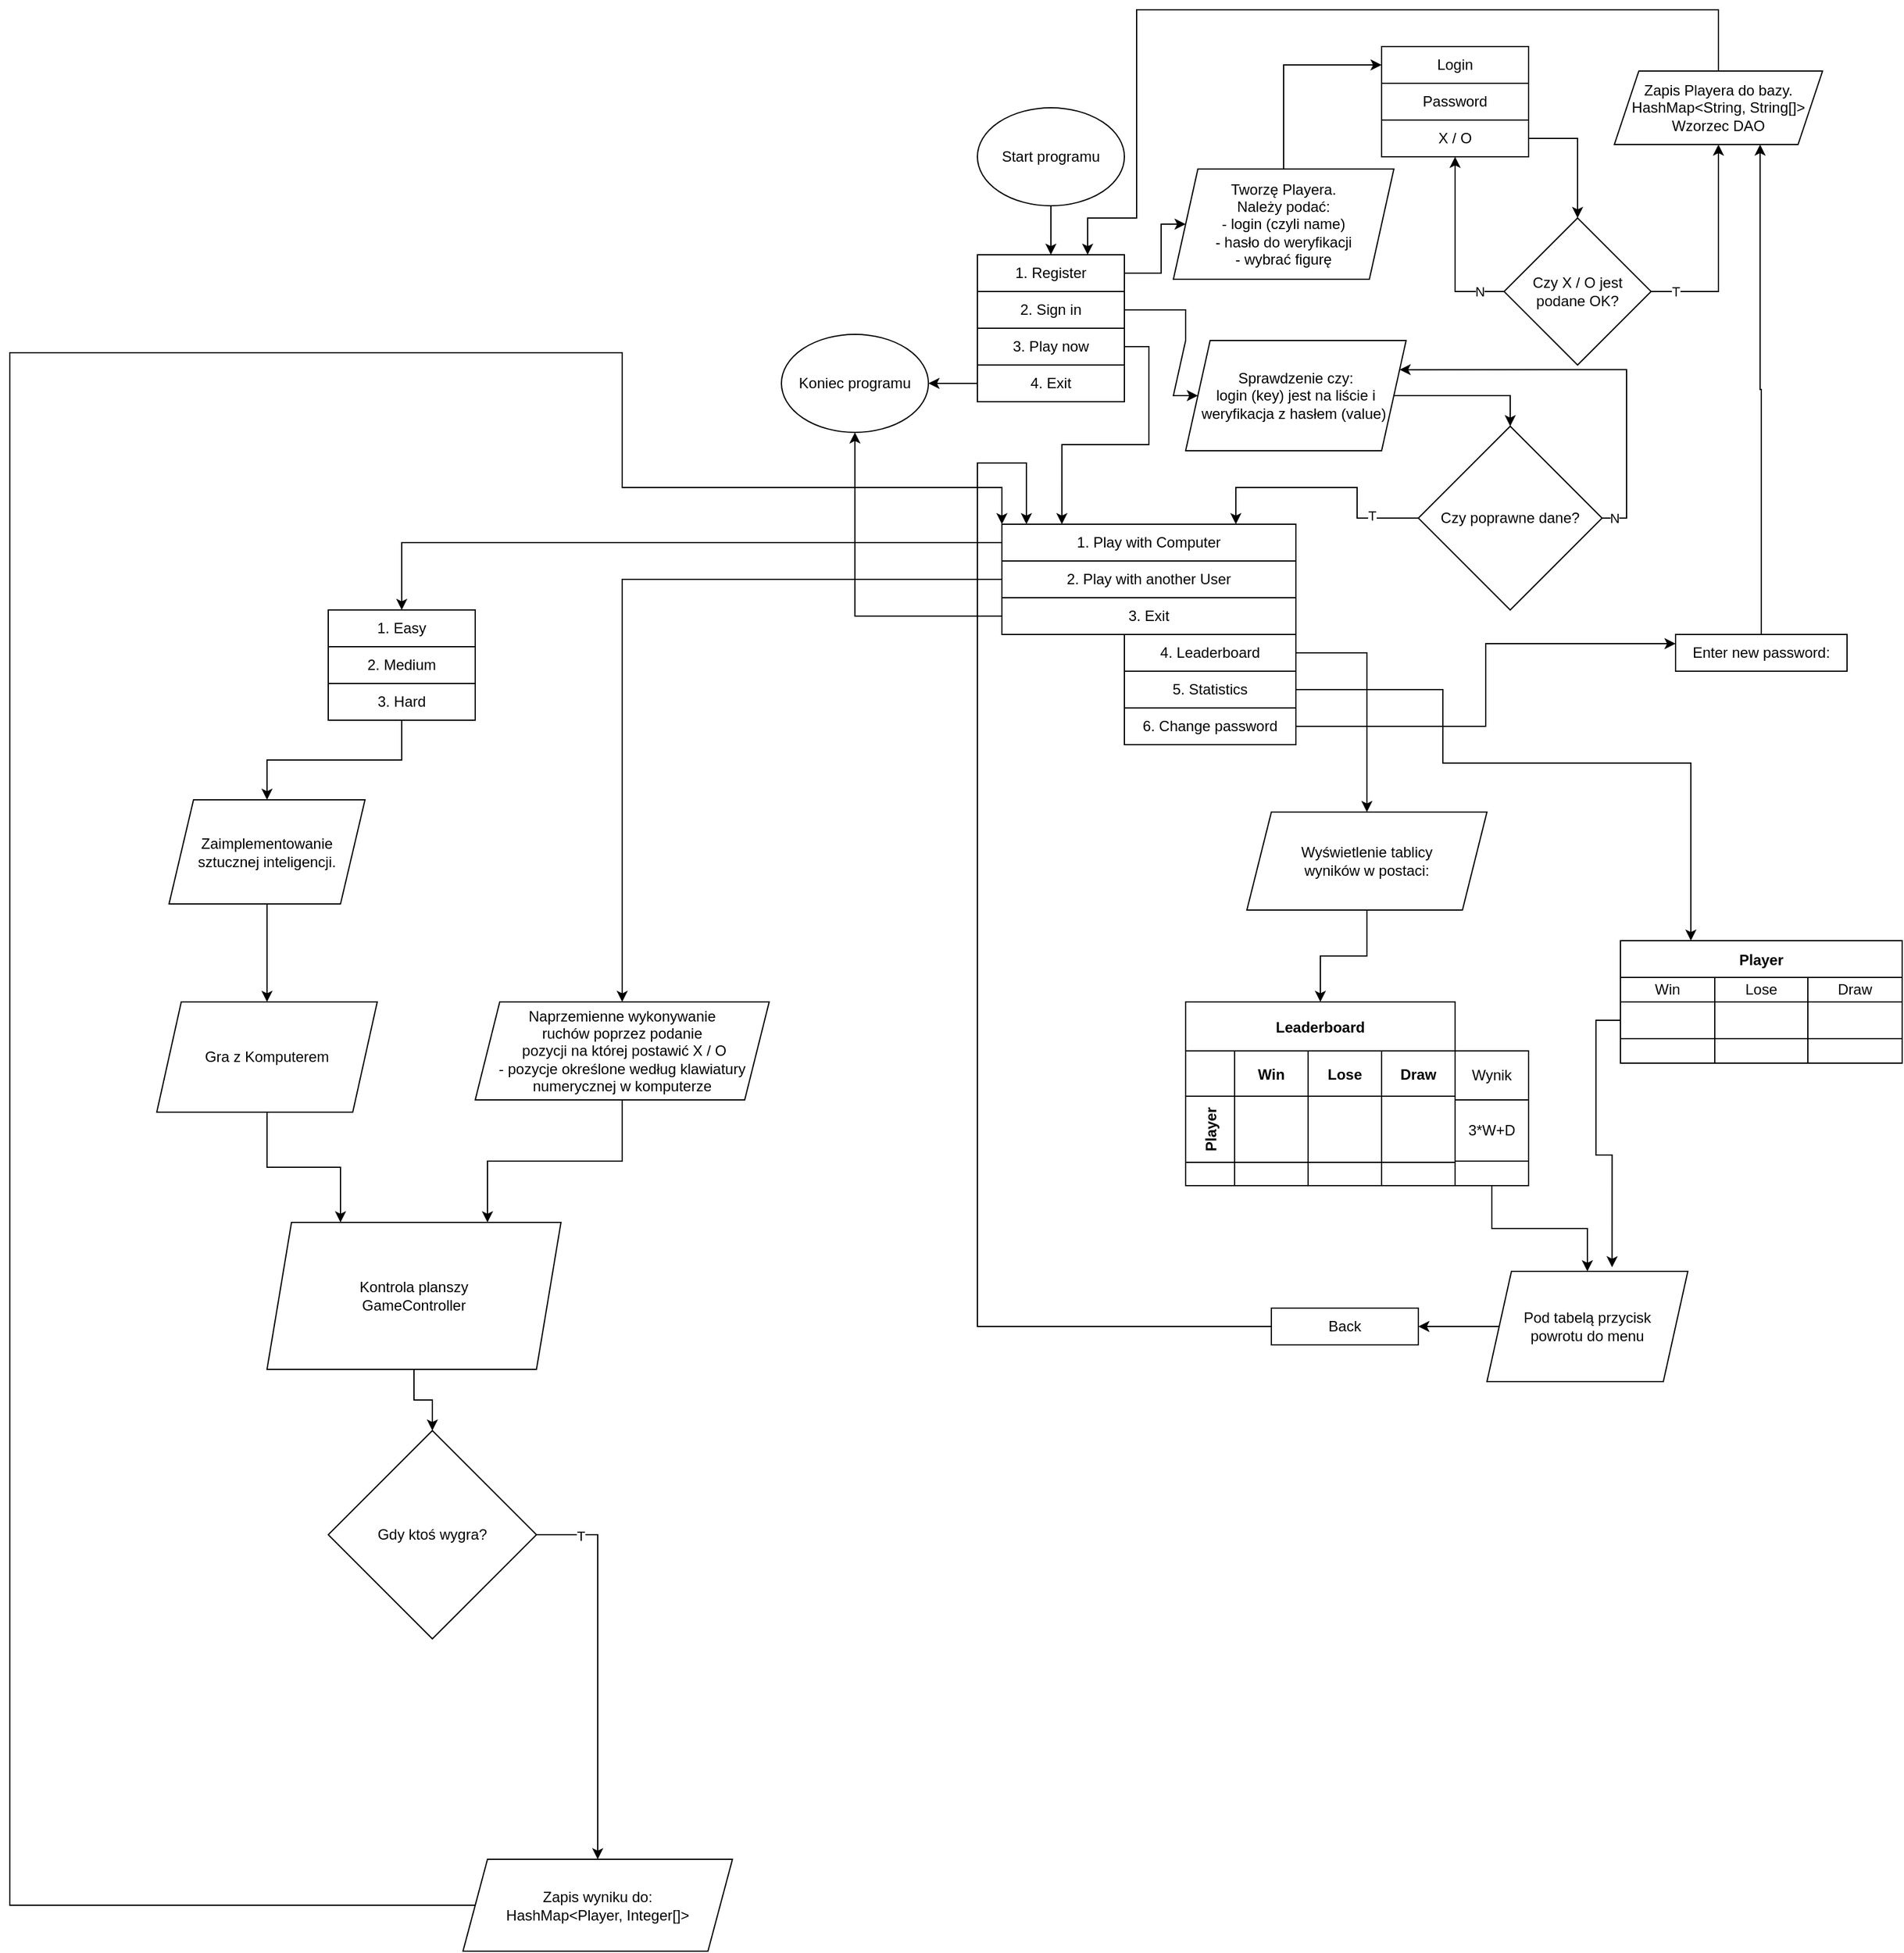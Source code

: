 <mxfile version="20.5.3" type="device"><diagram id="0aA1wGsy_LuLOrrWbC-C" name="Strona-1"><mxGraphModel dx="3987" dy="2916" grid="1" gridSize="10" guides="1" tooltips="1" connect="1" arrows="1" fold="1" page="1" pageScale="1" pageWidth="827" pageHeight="1169" math="0" shadow="0"><root><mxCell id="0"/><mxCell id="1" parent="0"/><mxCell id="aKLlQ572vYLZAZiV2Mp1-56" style="edgeStyle=orthogonalEdgeStyle;rounded=0;orthogonalLoop=1;jettySize=auto;html=1;exitX=0.5;exitY=1;exitDx=0;exitDy=0;entryX=0.5;entryY=0;entryDx=0;entryDy=0;" edge="1" parent="1" source="aKLlQ572vYLZAZiV2Mp1-3" target="aKLlQ572vYLZAZiV2Mp1-10"><mxGeometry relative="1" as="geometry"/></mxCell><mxCell id="aKLlQ572vYLZAZiV2Mp1-3" value="Start programu" style="ellipse;whiteSpace=wrap;html=1;" vertex="1" parent="1"><mxGeometry x="180" y="70" width="120" height="80" as="geometry"/></mxCell><mxCell id="aKLlQ572vYLZAZiV2Mp1-8" value="2. Sign in" style="rounded=0;whiteSpace=wrap;html=1;" vertex="1" parent="1"><mxGeometry x="180" y="220" width="120" height="30" as="geometry"/></mxCell><mxCell id="aKLlQ572vYLZAZiV2Mp1-9" value="4. Exit" style="rounded=0;whiteSpace=wrap;html=1;" vertex="1" parent="1"><mxGeometry x="180" y="280" width="120" height="30" as="geometry"/></mxCell><mxCell id="aKLlQ572vYLZAZiV2Mp1-10" value="1. Register" style="rounded=0;whiteSpace=wrap;html=1;" vertex="1" parent="1"><mxGeometry x="180" y="190" width="120" height="30" as="geometry"/></mxCell><mxCell id="aKLlQ572vYLZAZiV2Mp1-18" value="Tworzę Playera.&lt;br&gt;Należy podać:&lt;br&gt;- login (czyli name)&lt;br&gt;- hasło do weryfikacji&lt;br&gt;- wybrać figurę" style="shape=parallelogram;perimeter=parallelogramPerimeter;whiteSpace=wrap;html=1;fixedSize=1;" vertex="1" parent="1"><mxGeometry x="340" y="120" width="180" height="90" as="geometry"/></mxCell><mxCell id="aKLlQ572vYLZAZiV2Mp1-19" value="Login" style="rounded=0;whiteSpace=wrap;html=1;" vertex="1" parent="1"><mxGeometry x="510" y="20" width="120" height="30" as="geometry"/></mxCell><mxCell id="aKLlQ572vYLZAZiV2Mp1-20" value="Password" style="rounded=0;whiteSpace=wrap;html=1;" vertex="1" parent="1"><mxGeometry x="510" y="50" width="120" height="30" as="geometry"/></mxCell><mxCell id="aKLlQ572vYLZAZiV2Mp1-21" value="Koniec programu" style="ellipse;whiteSpace=wrap;html=1;" vertex="1" parent="1"><mxGeometry x="20" y="255" width="120" height="80" as="geometry"/></mxCell><mxCell id="aKLlQ572vYLZAZiV2Mp1-22" value="" style="endArrow=classic;html=1;rounded=0;exitX=0;exitY=0.5;exitDx=0;exitDy=0;entryX=1;entryY=0.5;entryDx=0;entryDy=0;" edge="1" parent="1" source="aKLlQ572vYLZAZiV2Mp1-9" target="aKLlQ572vYLZAZiV2Mp1-21"><mxGeometry width="50" height="50" relative="1" as="geometry"><mxPoint x="390" y="200" as="sourcePoint"/><mxPoint x="440" y="150" as="targetPoint"/></mxGeometry></mxCell><mxCell id="aKLlQ572vYLZAZiV2Mp1-23" value="" style="endArrow=classic;html=1;rounded=0;exitX=1;exitY=0.5;exitDx=0;exitDy=0;entryX=0;entryY=0.5;entryDx=0;entryDy=0;" edge="1" parent="1" source="aKLlQ572vYLZAZiV2Mp1-10" target="aKLlQ572vYLZAZiV2Mp1-18"><mxGeometry width="50" height="50" relative="1" as="geometry"><mxPoint x="390" y="200" as="sourcePoint"/><mxPoint x="440" y="150" as="targetPoint"/><Array as="points"><mxPoint x="330" y="205"/><mxPoint x="330" y="165"/></Array></mxGeometry></mxCell><mxCell id="aKLlQ572vYLZAZiV2Mp1-148" style="edgeStyle=orthogonalEdgeStyle;rounded=0;orthogonalLoop=1;jettySize=auto;html=1;exitX=0.5;exitY=0;exitDx=0;exitDy=0;entryX=0.75;entryY=0;entryDx=0;entryDy=0;" edge="1" parent="1" source="aKLlQ572vYLZAZiV2Mp1-24" target="aKLlQ572vYLZAZiV2Mp1-10"><mxGeometry relative="1" as="geometry"><mxPoint x="320" y="-60" as="targetPoint"/><Array as="points"><mxPoint x="785" y="-10"/><mxPoint x="310" y="-10"/><mxPoint x="310" y="160"/><mxPoint x="270" y="160"/></Array></mxGeometry></mxCell><mxCell id="aKLlQ572vYLZAZiV2Mp1-24" value="Zapis Playera do bazy.&lt;br&gt;HashMap&amp;lt;String, String[]&amp;gt;&lt;br&gt;Wzorzec DAO" style="shape=parallelogram;perimeter=parallelogramPerimeter;whiteSpace=wrap;html=1;fixedSize=1;" vertex="1" parent="1"><mxGeometry x="700" y="40" width="170" height="60" as="geometry"/></mxCell><mxCell id="aKLlQ572vYLZAZiV2Mp1-25" value="" style="endArrow=classic;html=1;rounded=0;entryX=0;entryY=0.5;entryDx=0;entryDy=0;exitX=0.5;exitY=0;exitDx=0;exitDy=0;" edge="1" parent="1" source="aKLlQ572vYLZAZiV2Mp1-18" target="aKLlQ572vYLZAZiV2Mp1-19"><mxGeometry width="50" height="50" relative="1" as="geometry"><mxPoint x="390" y="180" as="sourcePoint"/><mxPoint x="440" y="130" as="targetPoint"/><Array as="points"><mxPoint x="430" y="35"/></Array></mxGeometry></mxCell><mxCell id="aKLlQ572vYLZAZiV2Mp1-35" style="edgeStyle=orthogonalEdgeStyle;rounded=0;orthogonalLoop=1;jettySize=auto;html=1;exitX=1;exitY=0.5;exitDx=0;exitDy=0;entryX=0.5;entryY=0;entryDx=0;entryDy=0;" edge="1" parent="1" source="aKLlQ572vYLZAZiV2Mp1-26" target="aKLlQ572vYLZAZiV2Mp1-33"><mxGeometry relative="1" as="geometry"/></mxCell><mxCell id="aKLlQ572vYLZAZiV2Mp1-26" value="X / O" style="rounded=0;whiteSpace=wrap;html=1;" vertex="1" parent="1"><mxGeometry x="510" y="80" width="120" height="30" as="geometry"/></mxCell><mxCell id="aKLlQ572vYLZAZiV2Mp1-48" style="edgeStyle=orthogonalEdgeStyle;rounded=0;orthogonalLoop=1;jettySize=auto;html=1;exitX=1;exitY=0.5;exitDx=0;exitDy=0;entryX=0.5;entryY=0;entryDx=0;entryDy=0;" edge="1" parent="1" source="aKLlQ572vYLZAZiV2Mp1-28" target="aKLlQ572vYLZAZiV2Mp1-32"><mxGeometry relative="1" as="geometry"/></mxCell><mxCell id="aKLlQ572vYLZAZiV2Mp1-28" value="Sprawdzenie czy:&lt;br&gt;login (key) jest na liście i weryfikacja z hasłem (value)&amp;nbsp;" style="shape=parallelogram;perimeter=parallelogramPerimeter;whiteSpace=wrap;html=1;fixedSize=1;" vertex="1" parent="1"><mxGeometry x="350" y="260" width="180" height="90" as="geometry"/></mxCell><mxCell id="aKLlQ572vYLZAZiV2Mp1-31" value="" style="endArrow=classic;html=1;rounded=0;exitX=1;exitY=0.5;exitDx=0;exitDy=0;entryX=0;entryY=0.5;entryDx=0;entryDy=0;" edge="1" parent="1" source="aKLlQ572vYLZAZiV2Mp1-8" target="aKLlQ572vYLZAZiV2Mp1-28"><mxGeometry width="50" height="50" relative="1" as="geometry"><mxPoint x="390" y="220" as="sourcePoint"/><mxPoint x="440" y="170" as="targetPoint"/><Array as="points"><mxPoint x="350" y="235"/><mxPoint x="350" y="260"/><mxPoint x="340" y="305"/></Array></mxGeometry></mxCell><mxCell id="aKLlQ572vYLZAZiV2Mp1-55" style="edgeStyle=orthogonalEdgeStyle;rounded=0;orthogonalLoop=1;jettySize=auto;html=1;exitX=0;exitY=0.5;exitDx=0;exitDy=0;" edge="1" parent="1" source="aKLlQ572vYLZAZiV2Mp1-32"><mxGeometry relative="1" as="geometry"><mxPoint x="391" y="410" as="targetPoint"/><Array as="points"><mxPoint x="490" y="405"/><mxPoint x="490" y="380"/><mxPoint x="391" y="380"/></Array></mxGeometry></mxCell><mxCell id="aKLlQ572vYLZAZiV2Mp1-64" value="T" style="edgeLabel;html=1;align=center;verticalAlign=middle;resizable=0;points=[];" vertex="1" connectable="0" parent="aKLlQ572vYLZAZiV2Mp1-55"><mxGeometry x="-0.627" y="-2" relative="1" as="geometry"><mxPoint as="offset"/></mxGeometry></mxCell><mxCell id="aKLlQ572vYLZAZiV2Mp1-68" style="edgeStyle=orthogonalEdgeStyle;rounded=0;orthogonalLoop=1;jettySize=auto;html=1;exitX=1;exitY=0.5;exitDx=0;exitDy=0;entryX=1;entryY=0.25;entryDx=0;entryDy=0;" edge="1" parent="1" source="aKLlQ572vYLZAZiV2Mp1-32" target="aKLlQ572vYLZAZiV2Mp1-28"><mxGeometry relative="1" as="geometry"><mxPoint x="640" y="385" as="targetPoint"/></mxGeometry></mxCell><mxCell id="aKLlQ572vYLZAZiV2Mp1-69" value="N" style="edgeLabel;html=1;align=center;verticalAlign=middle;resizable=0;points=[];" vertex="1" connectable="0" parent="aKLlQ572vYLZAZiV2Mp1-68"><mxGeometry x="-0.786" y="2" relative="1" as="geometry"><mxPoint x="-8" y="15" as="offset"/></mxGeometry></mxCell><mxCell id="aKLlQ572vYLZAZiV2Mp1-32" value="Czy poprawne dane?" style="rhombus;whiteSpace=wrap;html=1;" vertex="1" parent="1"><mxGeometry x="540" y="330" width="150" height="150" as="geometry"/></mxCell><mxCell id="aKLlQ572vYLZAZiV2Mp1-39" style="edgeStyle=orthogonalEdgeStyle;rounded=0;orthogonalLoop=1;jettySize=auto;html=1;exitX=1;exitY=0.5;exitDx=0;exitDy=0;entryX=0.5;entryY=1;entryDx=0;entryDy=0;" edge="1" parent="1" source="aKLlQ572vYLZAZiV2Mp1-33" target="aKLlQ572vYLZAZiV2Mp1-24"><mxGeometry relative="1" as="geometry"><mxPoint x="780" y="200" as="targetPoint"/></mxGeometry></mxCell><mxCell id="aKLlQ572vYLZAZiV2Mp1-41" value="T" style="edgeLabel;html=1;align=center;verticalAlign=middle;resizable=0;points=[];" vertex="1" connectable="0" parent="aKLlQ572vYLZAZiV2Mp1-39"><mxGeometry x="0.086" relative="1" as="geometry"><mxPoint x="-35" y="40" as="offset"/></mxGeometry></mxCell><mxCell id="aKLlQ572vYLZAZiV2Mp1-45" style="edgeStyle=orthogonalEdgeStyle;rounded=0;orthogonalLoop=1;jettySize=auto;html=1;exitX=0;exitY=0.5;exitDx=0;exitDy=0;" edge="1" parent="1" source="aKLlQ572vYLZAZiV2Mp1-33" target="aKLlQ572vYLZAZiV2Mp1-26"><mxGeometry relative="1" as="geometry"><mxPoint x="670" y="200" as="targetPoint"/></mxGeometry></mxCell><mxCell id="aKLlQ572vYLZAZiV2Mp1-47" value="N" style="edgeLabel;html=1;align=center;verticalAlign=middle;resizable=0;points=[];" vertex="1" connectable="0" parent="aKLlQ572vYLZAZiV2Mp1-45"><mxGeometry x="-0.375" y="-1" relative="1" as="geometry"><mxPoint x="19" y="7" as="offset"/></mxGeometry></mxCell><mxCell id="aKLlQ572vYLZAZiV2Mp1-33" value="Czy X / O jest&lt;br&gt;podane OK?" style="rhombus;whiteSpace=wrap;html=1;" vertex="1" parent="1"><mxGeometry x="610" y="160" width="120" height="120" as="geometry"/></mxCell><mxCell id="aKLlQ572vYLZAZiV2Mp1-54" style="edgeStyle=orthogonalEdgeStyle;rounded=0;orthogonalLoop=1;jettySize=auto;html=1;exitX=1;exitY=0.5;exitDx=0;exitDy=0;entryX=0.204;entryY=0;entryDx=0;entryDy=0;entryPerimeter=0;" edge="1" parent="1" source="aKLlQ572vYLZAZiV2Mp1-49" target="aKLlQ572vYLZAZiV2Mp1-52"><mxGeometry relative="1" as="geometry"><mxPoint x="250" y="410" as="targetPoint"/></mxGeometry></mxCell><mxCell id="aKLlQ572vYLZAZiV2Mp1-49" value="3. Play now" style="rounded=0;whiteSpace=wrap;html=1;" vertex="1" parent="1"><mxGeometry x="180" y="250" width="120" height="30" as="geometry"/></mxCell><mxCell id="aKLlQ572vYLZAZiV2Mp1-141" style="edgeStyle=orthogonalEdgeStyle;rounded=0;orthogonalLoop=1;jettySize=auto;html=1;exitX=0;exitY=0.5;exitDx=0;exitDy=0;entryX=0.5;entryY=0;entryDx=0;entryDy=0;" edge="1" parent="1" source="aKLlQ572vYLZAZiV2Mp1-52" target="aKLlQ572vYLZAZiV2Mp1-158"><mxGeometry relative="1" as="geometry"><mxPoint x="50" y="645" as="targetPoint"/></mxGeometry></mxCell><mxCell id="aKLlQ572vYLZAZiV2Mp1-52" value="1. Play with Computer" style="rounded=0;whiteSpace=wrap;html=1;" vertex="1" parent="1"><mxGeometry x="200" y="410" width="240" height="30" as="geometry"/></mxCell><mxCell id="aKLlQ572vYLZAZiV2Mp1-58" style="edgeStyle=orthogonalEdgeStyle;rounded=0;orthogonalLoop=1;jettySize=auto;html=1;exitX=0.5;exitY=1;exitDx=0;exitDy=0;" edge="1" parent="1" source="aKLlQ572vYLZAZiV2Mp1-52" target="aKLlQ572vYLZAZiV2Mp1-52"><mxGeometry relative="1" as="geometry"/></mxCell><mxCell id="aKLlQ572vYLZAZiV2Mp1-59" style="edgeStyle=orthogonalEdgeStyle;rounded=0;orthogonalLoop=1;jettySize=auto;html=1;exitX=0.5;exitY=1;exitDx=0;exitDy=0;" edge="1" parent="1" source="aKLlQ572vYLZAZiV2Mp1-52" target="aKLlQ572vYLZAZiV2Mp1-52"><mxGeometry relative="1" as="geometry"/></mxCell><mxCell id="aKLlQ572vYLZAZiV2Mp1-144" style="edgeStyle=orthogonalEdgeStyle;rounded=0;orthogonalLoop=1;jettySize=auto;html=1;exitX=1;exitY=0.5;exitDx=0;exitDy=0;entryX=0.5;entryY=0;entryDx=0;entryDy=0;" edge="1" parent="1" source="aKLlQ572vYLZAZiV2Mp1-60" target="aKLlQ572vYLZAZiV2Mp1-145"><mxGeometry relative="1" as="geometry"><mxPoint x="500" y="635" as="targetPoint"/></mxGeometry></mxCell><mxCell id="aKLlQ572vYLZAZiV2Mp1-60" value="4. Leaderboard" style="rounded=0;whiteSpace=wrap;html=1;" vertex="1" parent="1"><mxGeometry x="300" y="500" width="140" height="30" as="geometry"/></mxCell><mxCell id="aKLlQ572vYLZAZiV2Mp1-139" style="edgeStyle=orthogonalEdgeStyle;rounded=0;orthogonalLoop=1;jettySize=auto;html=1;exitX=0;exitY=0.5;exitDx=0;exitDy=0;entryX=0.5;entryY=1;entryDx=0;entryDy=0;" edge="1" parent="1" source="aKLlQ572vYLZAZiV2Mp1-61" target="aKLlQ572vYLZAZiV2Mp1-21"><mxGeometry relative="1" as="geometry"/></mxCell><mxCell id="aKLlQ572vYLZAZiV2Mp1-61" value="3. Exit" style="rounded=0;whiteSpace=wrap;html=1;" vertex="1" parent="1"><mxGeometry x="200" y="470" width="240" height="30" as="geometry"/></mxCell><mxCell id="aKLlQ572vYLZAZiV2Mp1-156" style="edgeStyle=orthogonalEdgeStyle;rounded=0;orthogonalLoop=1;jettySize=auto;html=1;exitX=0;exitY=0.5;exitDx=0;exitDy=0;entryX=0.5;entryY=0;entryDx=0;entryDy=0;" edge="1" parent="1" source="aKLlQ572vYLZAZiV2Mp1-62" target="aKLlQ572vYLZAZiV2Mp1-157"><mxGeometry relative="1" as="geometry"><mxPoint x="-40.0" y="675" as="targetPoint"/></mxGeometry></mxCell><mxCell id="aKLlQ572vYLZAZiV2Mp1-62" value="2. Play with another User" style="rounded=0;whiteSpace=wrap;html=1;" vertex="1" parent="1"><mxGeometry x="200" y="440" width="240" height="30" as="geometry"/></mxCell><mxCell id="aKLlQ572vYLZAZiV2Mp1-71" style="edgeStyle=orthogonalEdgeStyle;rounded=0;orthogonalLoop=1;jettySize=auto;html=1;exitX=1;exitY=0.5;exitDx=0;exitDy=0;entryX=0;entryY=0.25;entryDx=0;entryDy=0;" edge="1" parent="1" source="aKLlQ572vYLZAZiV2Mp1-63" target="aKLlQ572vYLZAZiV2Mp1-70"><mxGeometry relative="1" as="geometry"/></mxCell><mxCell id="aKLlQ572vYLZAZiV2Mp1-63" value="6. Change password" style="rounded=0;whiteSpace=wrap;html=1;" vertex="1" parent="1"><mxGeometry x="300" y="560" width="140" height="30" as="geometry"/></mxCell><mxCell id="aKLlQ572vYLZAZiV2Mp1-72" style="edgeStyle=orthogonalEdgeStyle;rounded=0;orthogonalLoop=1;jettySize=auto;html=1;entryX=0.7;entryY=1;entryDx=0;entryDy=0;entryPerimeter=0;" edge="1" parent="1" source="aKLlQ572vYLZAZiV2Mp1-70" target="aKLlQ572vYLZAZiV2Mp1-24"><mxGeometry relative="1" as="geometry"/></mxCell><mxCell id="aKLlQ572vYLZAZiV2Mp1-70" value="Enter new password:" style="rounded=0;whiteSpace=wrap;html=1;" vertex="1" parent="1"><mxGeometry x="750" y="500" width="140" height="30" as="geometry"/></mxCell><mxCell id="aKLlQ572vYLZAZiV2Mp1-190" style="edgeStyle=orthogonalEdgeStyle;rounded=0;orthogonalLoop=1;jettySize=auto;html=1;exitX=0;exitY=0.5;exitDx=0;exitDy=0;entryX=0;entryY=0;entryDx=0;entryDy=0;" edge="1" parent="1" source="aKLlQ572vYLZAZiV2Mp1-73" target="aKLlQ572vYLZAZiV2Mp1-52"><mxGeometry relative="1" as="geometry"><mxPoint x="-80" y="380" as="targetPoint"/><Array as="points"><mxPoint x="-610" y="1537"/><mxPoint x="-610" y="270"/><mxPoint x="-110" y="270"/><mxPoint x="-110" y="380"/><mxPoint x="200" y="380"/></Array></mxGeometry></mxCell><mxCell id="aKLlQ572vYLZAZiV2Mp1-73" value="Zapis wyniku do:&lt;br&gt;HashMap&amp;lt;Player, Integer[]&amp;gt;" style="shape=parallelogram;perimeter=parallelogramPerimeter;whiteSpace=wrap;html=1;fixedSize=1;" vertex="1" parent="1"><mxGeometry x="-240" y="1500" width="220" height="75" as="geometry"/></mxCell><mxCell id="aKLlQ572vYLZAZiV2Mp1-122" value="Leaderboard" style="shape=table;childLayout=tableLayout;startSize=40;collapsible=0;recursiveResize=0;expand=0;fontStyle=1;movable=1;resizable=1;rotatable=1;deletable=1;editable=1;connectable=1;" vertex="1" parent="1"><mxGeometry x="350" y="800" width="220" height="150" as="geometry"/></mxCell><mxCell id="aKLlQ572vYLZAZiV2Mp1-123" value="" style="shape=tableRow;horizontal=0;startSize=40;swimlaneHead=0;swimlaneBody=0;top=0;left=0;bottom=0;right=0;dropTarget=0;fillColor=none;collapsible=0;recursiveResize=0;expand=0;fontStyle=1;movable=1;resizable=1;rotatable=1;deletable=1;editable=1;connectable=1;" vertex="1" parent="aKLlQ572vYLZAZiV2Mp1-122"><mxGeometry y="40" width="220" height="37" as="geometry"/></mxCell><mxCell id="aKLlQ572vYLZAZiV2Mp1-124" value="Win" style="swimlane;swimlaneHead=0;swimlaneBody=0;fontStyle=0;connectable=1;fillColor=none;startSize=40;collapsible=0;recursiveResize=0;expand=0;fontStyle=1;movable=1;resizable=1;rotatable=1;deletable=1;editable=1;" vertex="1" parent="aKLlQ572vYLZAZiV2Mp1-123"><mxGeometry x="40" width="60" height="37" as="geometry"><mxRectangle width="60" height="37" as="alternateBounds"/></mxGeometry></mxCell><mxCell id="aKLlQ572vYLZAZiV2Mp1-125" value="Lose" style="swimlane;swimlaneHead=0;swimlaneBody=0;fontStyle=0;connectable=1;fillColor=none;startSize=40;collapsible=0;recursiveResize=0;expand=0;fontStyle=1;movable=1;resizable=1;rotatable=1;deletable=1;editable=1;" vertex="1" parent="aKLlQ572vYLZAZiV2Mp1-123"><mxGeometry x="100" width="60" height="37" as="geometry"><mxRectangle width="60" height="37" as="alternateBounds"/></mxGeometry></mxCell><mxCell id="aKLlQ572vYLZAZiV2Mp1-126" value="Draw" style="swimlane;swimlaneHead=0;swimlaneBody=0;fontStyle=0;connectable=1;fillColor=none;startSize=40;collapsible=0;recursiveResize=0;expand=0;fontStyle=1;movable=1;resizable=1;rotatable=1;deletable=1;editable=1;" vertex="1" parent="aKLlQ572vYLZAZiV2Mp1-123"><mxGeometry x="160" width="60" height="37" as="geometry"><mxRectangle width="60" height="37" as="alternateBounds"/></mxGeometry></mxCell><mxCell id="aKLlQ572vYLZAZiV2Mp1-127" value="Player" style="shape=tableRow;horizontal=0;startSize=40;swimlaneHead=0;swimlaneBody=0;top=0;left=0;bottom=0;right=0;dropTarget=0;fillColor=none;collapsible=0;recursiveResize=0;expand=0;fontStyle=1;movable=1;resizable=1;rotatable=1;deletable=1;editable=1;connectable=1;" vertex="1" parent="aKLlQ572vYLZAZiV2Mp1-122"><mxGeometry y="77" width="220" height="54" as="geometry"/></mxCell><mxCell id="aKLlQ572vYLZAZiV2Mp1-128" value="" style="swimlane;swimlaneHead=0;swimlaneBody=0;fontStyle=0;connectable=1;fillColor=none;startSize=0;collapsible=0;recursiveResize=0;expand=0;fontStyle=1;movable=1;resizable=1;rotatable=1;deletable=1;editable=1;" vertex="1" parent="aKLlQ572vYLZAZiV2Mp1-127"><mxGeometry x="40" width="60" height="54" as="geometry"><mxRectangle width="60" height="54" as="alternateBounds"/></mxGeometry></mxCell><mxCell id="aKLlQ572vYLZAZiV2Mp1-129" value="" style="swimlane;swimlaneHead=0;swimlaneBody=0;fontStyle=0;connectable=1;fillColor=none;startSize=0;collapsible=0;recursiveResize=0;expand=0;fontStyle=1;movable=1;resizable=1;rotatable=1;deletable=1;editable=1;" vertex="1" parent="aKLlQ572vYLZAZiV2Mp1-127"><mxGeometry x="100" width="60" height="54" as="geometry"><mxRectangle width="60" height="54" as="alternateBounds"/></mxGeometry></mxCell><mxCell id="aKLlQ572vYLZAZiV2Mp1-130" value="" style="swimlane;swimlaneHead=0;swimlaneBody=0;fontStyle=0;connectable=1;fillColor=none;startSize=0;collapsible=0;recursiveResize=0;expand=0;fontStyle=1;movable=1;resizable=1;rotatable=1;deletable=1;editable=1;" vertex="1" parent="aKLlQ572vYLZAZiV2Mp1-127"><mxGeometry x="160" width="60" height="54" as="geometry"><mxRectangle width="60" height="54" as="alternateBounds"/></mxGeometry></mxCell><mxCell id="aKLlQ572vYLZAZiV2Mp1-131" value="" style="shape=tableRow;horizontal=0;startSize=40;swimlaneHead=0;swimlaneBody=0;top=0;left=0;bottom=0;right=0;dropTarget=0;fillColor=none;collapsible=0;recursiveResize=0;expand=0;fontStyle=1;movable=1;resizable=1;rotatable=1;deletable=1;editable=1;connectable=1;" vertex="1" parent="aKLlQ572vYLZAZiV2Mp1-122"><mxGeometry y="131" width="220" height="19" as="geometry"/></mxCell><mxCell id="aKLlQ572vYLZAZiV2Mp1-132" value="" style="swimlane;swimlaneHead=0;swimlaneBody=0;fontStyle=0;connectable=1;fillColor=none;startSize=0;collapsible=0;recursiveResize=0;expand=0;fontStyle=1;movable=1;resizable=1;rotatable=1;deletable=1;editable=1;" vertex="1" parent="aKLlQ572vYLZAZiV2Mp1-131"><mxGeometry x="40" width="60" height="19" as="geometry"><mxRectangle width="60" height="19" as="alternateBounds"/></mxGeometry></mxCell><mxCell id="aKLlQ572vYLZAZiV2Mp1-133" value="" style="swimlane;swimlaneHead=0;swimlaneBody=0;fontStyle=0;connectable=1;fillColor=none;startSize=0;collapsible=0;recursiveResize=0;expand=0;fontStyle=1;movable=1;resizable=1;rotatable=1;deletable=1;editable=1;" vertex="1" parent="aKLlQ572vYLZAZiV2Mp1-131"><mxGeometry x="100" width="60" height="19" as="geometry"><mxRectangle width="60" height="19" as="alternateBounds"/></mxGeometry></mxCell><mxCell id="aKLlQ572vYLZAZiV2Mp1-134" value="" style="swimlane;swimlaneHead=0;swimlaneBody=0;fontStyle=0;connectable=1;fillColor=none;startSize=0;collapsible=0;recursiveResize=0;expand=0;fontStyle=1;movable=1;resizable=1;rotatable=1;deletable=1;editable=1;" vertex="1" parent="aKLlQ572vYLZAZiV2Mp1-131"><mxGeometry x="160" width="60" height="19" as="geometry"><mxRectangle width="60" height="19" as="alternateBounds"/></mxGeometry></mxCell><mxCell id="aKLlQ572vYLZAZiV2Mp1-135" value="3*W+D" style="rounded=0;whiteSpace=wrap;html=1;movable=1;resizable=1;rotatable=1;deletable=1;editable=1;connectable=1;" vertex="1" parent="1"><mxGeometry x="570" y="880" width="60" height="50" as="geometry"/></mxCell><mxCell id="aKLlQ572vYLZAZiV2Mp1-136" value="Wynik" style="rounded=0;whiteSpace=wrap;html=1;movable=1;resizable=1;rotatable=1;deletable=1;editable=1;connectable=1;" vertex="1" parent="1"><mxGeometry x="570" y="840" width="60" height="40" as="geometry"/></mxCell><mxCell id="aKLlQ572vYLZAZiV2Mp1-137" style="edgeStyle=orthogonalEdgeStyle;rounded=0;orthogonalLoop=1;jettySize=auto;html=1;exitX=0.5;exitY=1;exitDx=0;exitDy=0;movable=1;resizable=1;rotatable=1;deletable=1;editable=1;connectable=1;" edge="1" parent="1" source="aKLlQ572vYLZAZiV2Mp1-135" target="aKLlQ572vYLZAZiV2Mp1-135"><mxGeometry relative="1" as="geometry"/></mxCell><mxCell id="aKLlQ572vYLZAZiV2Mp1-151" style="edgeStyle=orthogonalEdgeStyle;rounded=0;orthogonalLoop=1;jettySize=auto;html=1;exitX=0.5;exitY=1;exitDx=0;exitDy=0;entryX=0.5;entryY=0;entryDx=0;entryDy=0;" edge="1" parent="1" source="aKLlQ572vYLZAZiV2Mp1-138" target="aKLlQ572vYLZAZiV2Mp1-150"><mxGeometry relative="1" as="geometry"/></mxCell><mxCell id="aKLlQ572vYLZAZiV2Mp1-138" value="" style="rounded=0;whiteSpace=wrap;html=1;movable=1;resizable=1;rotatable=1;deletable=1;editable=1;connectable=1;" vertex="1" parent="1"><mxGeometry x="570" y="930" width="60" height="20" as="geometry"/></mxCell><mxCell id="aKLlQ572vYLZAZiV2Mp1-164" style="edgeStyle=orthogonalEdgeStyle;rounded=0;orthogonalLoop=1;jettySize=auto;html=1;exitX=0.5;exitY=1;exitDx=0;exitDy=0;" edge="1" parent="1" source="aKLlQ572vYLZAZiV2Mp1-142" target="aKLlQ572vYLZAZiV2Mp1-162"><mxGeometry relative="1" as="geometry"/></mxCell><mxCell id="aKLlQ572vYLZAZiV2Mp1-142" value="Zaimplementowanie sztucznej inteligencji." style="shape=parallelogram;perimeter=parallelogramPerimeter;whiteSpace=wrap;html=1;fixedSize=1;" vertex="1" parent="1"><mxGeometry x="-480" y="635" width="160" height="85" as="geometry"/></mxCell><mxCell id="aKLlQ572vYLZAZiV2Mp1-146" style="edgeStyle=orthogonalEdgeStyle;rounded=0;orthogonalLoop=1;jettySize=auto;html=1;exitX=0.5;exitY=1;exitDx=0;exitDy=0;" edge="1" parent="1" source="aKLlQ572vYLZAZiV2Mp1-145" target="aKLlQ572vYLZAZiV2Mp1-122"><mxGeometry relative="1" as="geometry"/></mxCell><mxCell id="aKLlQ572vYLZAZiV2Mp1-145" value="Wyświetlenie tablicy&lt;br&gt;wyników w postaci:" style="shape=parallelogram;perimeter=parallelogramPerimeter;whiteSpace=wrap;html=1;fixedSize=1;" vertex="1" parent="1"><mxGeometry x="400" y="645" width="196" height="80" as="geometry"/></mxCell><mxCell id="aKLlQ572vYLZAZiV2Mp1-154" style="edgeStyle=orthogonalEdgeStyle;rounded=0;orthogonalLoop=1;jettySize=auto;html=1;exitX=0;exitY=0.5;exitDx=0;exitDy=0;" edge="1" parent="1" source="aKLlQ572vYLZAZiV2Mp1-149"><mxGeometry relative="1" as="geometry"><mxPoint x="220" y="410" as="targetPoint"/><Array as="points"><mxPoint x="180" y="1065"/><mxPoint x="180" y="360"/><mxPoint x="220" y="360"/></Array></mxGeometry></mxCell><mxCell id="aKLlQ572vYLZAZiV2Mp1-149" value="Back" style="rounded=0;whiteSpace=wrap;html=1;" vertex="1" parent="1"><mxGeometry x="420" y="1050" width="120" height="30" as="geometry"/></mxCell><mxCell id="aKLlQ572vYLZAZiV2Mp1-152" style="edgeStyle=orthogonalEdgeStyle;rounded=0;orthogonalLoop=1;jettySize=auto;html=1;exitX=0;exitY=0.5;exitDx=0;exitDy=0;entryX=1;entryY=0.5;entryDx=0;entryDy=0;" edge="1" parent="1" source="aKLlQ572vYLZAZiV2Mp1-150" target="aKLlQ572vYLZAZiV2Mp1-149"><mxGeometry relative="1" as="geometry"/></mxCell><mxCell id="aKLlQ572vYLZAZiV2Mp1-150" value="Pod tabelą przycisk&lt;br&gt;powrotu do menu" style="shape=parallelogram;perimeter=parallelogramPerimeter;whiteSpace=wrap;html=1;fixedSize=1;" vertex="1" parent="1"><mxGeometry x="596" y="1020" width="164" height="90" as="geometry"/></mxCell><mxCell id="aKLlQ572vYLZAZiV2Mp1-166" style="edgeStyle=orthogonalEdgeStyle;rounded=0;orthogonalLoop=1;jettySize=auto;html=1;exitX=0.5;exitY=1;exitDx=0;exitDy=0;entryX=0.75;entryY=0;entryDx=0;entryDy=0;" edge="1" parent="1" source="aKLlQ572vYLZAZiV2Mp1-157" target="aKLlQ572vYLZAZiV2Mp1-163"><mxGeometry relative="1" as="geometry"/></mxCell><mxCell id="aKLlQ572vYLZAZiV2Mp1-157" value="Naprzemienne wykonywanie &lt;br&gt;ruchów poprzez podanie&lt;br&gt;&amp;nbsp;pozycji na której postawić X / O&lt;br&gt;- pozycje określone według klawiatury numerycznej w komputerze" style="shape=parallelogram;perimeter=parallelogramPerimeter;whiteSpace=wrap;html=1;fixedSize=1;" vertex="1" parent="1"><mxGeometry x="-230" y="800" width="240" height="80" as="geometry"/></mxCell><mxCell id="aKLlQ572vYLZAZiV2Mp1-158" value="1. Easy" style="rounded=0;whiteSpace=wrap;html=1;" vertex="1" parent="1"><mxGeometry x="-350" y="480" width="120" height="30" as="geometry"/></mxCell><mxCell id="aKLlQ572vYLZAZiV2Mp1-159" value="2. Medium" style="rounded=0;whiteSpace=wrap;html=1;" vertex="1" parent="1"><mxGeometry x="-350" y="510" width="120" height="30" as="geometry"/></mxCell><mxCell id="aKLlQ572vYLZAZiV2Mp1-161" style="edgeStyle=orthogonalEdgeStyle;rounded=0;orthogonalLoop=1;jettySize=auto;html=1;exitX=0.5;exitY=1;exitDx=0;exitDy=0;" edge="1" parent="1" source="aKLlQ572vYLZAZiV2Mp1-160" target="aKLlQ572vYLZAZiV2Mp1-142"><mxGeometry relative="1" as="geometry"/></mxCell><mxCell id="aKLlQ572vYLZAZiV2Mp1-160" value="3. Hard" style="rounded=0;whiteSpace=wrap;html=1;" vertex="1" parent="1"><mxGeometry x="-350" y="540" width="120" height="30" as="geometry"/></mxCell><mxCell id="aKLlQ572vYLZAZiV2Mp1-165" style="edgeStyle=orthogonalEdgeStyle;rounded=0;orthogonalLoop=1;jettySize=auto;html=1;exitX=0.5;exitY=1;exitDx=0;exitDy=0;entryX=0.25;entryY=0;entryDx=0;entryDy=0;" edge="1" parent="1" source="aKLlQ572vYLZAZiV2Mp1-162" target="aKLlQ572vYLZAZiV2Mp1-163"><mxGeometry relative="1" as="geometry"/></mxCell><mxCell id="aKLlQ572vYLZAZiV2Mp1-162" value="Gra z Komputerem" style="shape=parallelogram;perimeter=parallelogramPerimeter;whiteSpace=wrap;html=1;fixedSize=1;" vertex="1" parent="1"><mxGeometry x="-490" y="800" width="180" height="90" as="geometry"/></mxCell><mxCell id="aKLlQ572vYLZAZiV2Mp1-171" style="edgeStyle=orthogonalEdgeStyle;rounded=0;orthogonalLoop=1;jettySize=auto;html=1;exitX=0.5;exitY=1;exitDx=0;exitDy=0;entryX=0.5;entryY=0;entryDx=0;entryDy=0;" edge="1" parent="1" source="aKLlQ572vYLZAZiV2Mp1-163" target="aKLlQ572vYLZAZiV2Mp1-168"><mxGeometry relative="1" as="geometry"/></mxCell><mxCell id="aKLlQ572vYLZAZiV2Mp1-163" value="Kontrola planszy&lt;br&gt;GameController" style="shape=parallelogram;perimeter=parallelogramPerimeter;whiteSpace=wrap;html=1;fixedSize=1;" vertex="1" parent="1"><mxGeometry x="-400" y="980" width="240" height="120" as="geometry"/></mxCell><mxCell id="aKLlQ572vYLZAZiV2Mp1-169" style="edgeStyle=orthogonalEdgeStyle;rounded=0;orthogonalLoop=1;jettySize=auto;html=1;exitX=1;exitY=0.5;exitDx=0;exitDy=0;" edge="1" parent="1" source="aKLlQ572vYLZAZiV2Mp1-168" target="aKLlQ572vYLZAZiV2Mp1-73"><mxGeometry relative="1" as="geometry"><Array as="points"><mxPoint x="-130" y="1235"/><mxPoint x="-130" y="1247"/></Array></mxGeometry></mxCell><mxCell id="aKLlQ572vYLZAZiV2Mp1-170" value="T" style="edgeLabel;html=1;align=center;verticalAlign=middle;resizable=0;points=[];" vertex="1" connectable="0" parent="aKLlQ572vYLZAZiV2Mp1-169"><mxGeometry x="-0.772" y="-1" relative="1" as="geometry"><mxPoint as="offset"/></mxGeometry></mxCell><mxCell id="aKLlQ572vYLZAZiV2Mp1-168" value="Gdy ktoś wygra?" style="rhombus;whiteSpace=wrap;html=1;" vertex="1" parent="1"><mxGeometry x="-350" y="1150" width="170" height="170" as="geometry"/></mxCell><mxCell id="aKLlQ572vYLZAZiV2Mp1-187" style="edgeStyle=orthogonalEdgeStyle;rounded=0;orthogonalLoop=1;jettySize=auto;html=1;exitX=1;exitY=0.5;exitDx=0;exitDy=0;entryX=0.25;entryY=0;entryDx=0;entryDy=0;" edge="1" parent="1" source="aKLlQ572vYLZAZiV2Mp1-172" target="aKLlQ572vYLZAZiV2Mp1-173"><mxGeometry relative="1" as="geometry"><mxPoint x="540.0" y="605" as="targetPoint"/><Array as="points"><mxPoint x="560" y="545"/><mxPoint x="560" y="605"/><mxPoint x="763" y="605"/></Array></mxGeometry></mxCell><mxCell id="aKLlQ572vYLZAZiV2Mp1-172" value="5. Statistics" style="rounded=0;whiteSpace=wrap;html=1;" vertex="1" parent="1"><mxGeometry x="300" y="530" width="140" height="30" as="geometry"/></mxCell><mxCell id="aKLlQ572vYLZAZiV2Mp1-173" value="Player" style="shape=table;startSize=30;container=1;collapsible=0;childLayout=tableLayout;fontStyle=1;align=center;" vertex="1" parent="1"><mxGeometry x="705" y="750" width="230" height="100" as="geometry"/></mxCell><mxCell id="aKLlQ572vYLZAZiV2Mp1-174" value="" style="shape=tableRow;horizontal=0;startSize=0;swimlaneHead=0;swimlaneBody=0;top=0;left=0;bottom=0;right=0;collapsible=0;dropTarget=0;fillColor=none;points=[[0,0.5],[1,0.5]];portConstraint=eastwest;" vertex="1" parent="aKLlQ572vYLZAZiV2Mp1-173"><mxGeometry y="30" width="230" height="20" as="geometry"/></mxCell><mxCell id="aKLlQ572vYLZAZiV2Mp1-175" value="Win" style="shape=partialRectangle;html=1;whiteSpace=wrap;connectable=0;fillColor=none;top=0;left=0;bottom=0;right=0;overflow=hidden;" vertex="1" parent="aKLlQ572vYLZAZiV2Mp1-174"><mxGeometry width="77" height="20" as="geometry"><mxRectangle width="77" height="20" as="alternateBounds"/></mxGeometry></mxCell><mxCell id="aKLlQ572vYLZAZiV2Mp1-176" value="Lose" style="shape=partialRectangle;html=1;whiteSpace=wrap;connectable=0;fillColor=none;top=0;left=0;bottom=0;right=0;overflow=hidden;" vertex="1" parent="aKLlQ572vYLZAZiV2Mp1-174"><mxGeometry x="77" width="76" height="20" as="geometry"><mxRectangle width="76" height="20" as="alternateBounds"/></mxGeometry></mxCell><mxCell id="aKLlQ572vYLZAZiV2Mp1-177" value="Draw" style="shape=partialRectangle;html=1;whiteSpace=wrap;connectable=0;fillColor=none;top=0;left=0;bottom=0;right=0;overflow=hidden;" vertex="1" parent="aKLlQ572vYLZAZiV2Mp1-174"><mxGeometry x="153" width="77" height="20" as="geometry"><mxRectangle width="77" height="20" as="alternateBounds"/></mxGeometry></mxCell><mxCell id="aKLlQ572vYLZAZiV2Mp1-178" value="" style="shape=tableRow;horizontal=0;startSize=0;swimlaneHead=0;swimlaneBody=0;top=0;left=0;bottom=0;right=0;collapsible=0;dropTarget=0;fillColor=none;points=[[0,0.5],[1,0.5]];portConstraint=eastwest;" vertex="1" parent="aKLlQ572vYLZAZiV2Mp1-173"><mxGeometry y="50" width="230" height="30" as="geometry"/></mxCell><mxCell id="aKLlQ572vYLZAZiV2Mp1-179" value="" style="shape=partialRectangle;html=1;whiteSpace=wrap;connectable=0;fillColor=none;top=0;left=0;bottom=0;right=0;overflow=hidden;" vertex="1" parent="aKLlQ572vYLZAZiV2Mp1-178"><mxGeometry width="77" height="30" as="geometry"><mxRectangle width="77" height="30" as="alternateBounds"/></mxGeometry></mxCell><mxCell id="aKLlQ572vYLZAZiV2Mp1-180" value="" style="shape=partialRectangle;html=1;whiteSpace=wrap;connectable=0;fillColor=none;top=0;left=0;bottom=0;right=0;overflow=hidden;" vertex="1" parent="aKLlQ572vYLZAZiV2Mp1-178"><mxGeometry x="77" width="76" height="30" as="geometry"><mxRectangle width="76" height="30" as="alternateBounds"/></mxGeometry></mxCell><mxCell id="aKLlQ572vYLZAZiV2Mp1-181" value="" style="shape=partialRectangle;html=1;whiteSpace=wrap;connectable=0;fillColor=none;top=0;left=0;bottom=0;right=0;overflow=hidden;" vertex="1" parent="aKLlQ572vYLZAZiV2Mp1-178"><mxGeometry x="153" width="77" height="30" as="geometry"><mxRectangle width="77" height="30" as="alternateBounds"/></mxGeometry></mxCell><mxCell id="aKLlQ572vYLZAZiV2Mp1-182" value="" style="shape=tableRow;horizontal=0;startSize=0;swimlaneHead=0;swimlaneBody=0;top=0;left=0;bottom=0;right=0;collapsible=0;dropTarget=0;fillColor=none;points=[[0,0.5],[1,0.5]];portConstraint=eastwest;" vertex="1" parent="aKLlQ572vYLZAZiV2Mp1-173"><mxGeometry y="80" width="230" height="20" as="geometry"/></mxCell><mxCell id="aKLlQ572vYLZAZiV2Mp1-183" value="" style="shape=partialRectangle;html=1;whiteSpace=wrap;connectable=0;fillColor=none;top=0;left=0;bottom=0;right=0;overflow=hidden;" vertex="1" parent="aKLlQ572vYLZAZiV2Mp1-182"><mxGeometry width="77" height="20" as="geometry"><mxRectangle width="77" height="20" as="alternateBounds"/></mxGeometry></mxCell><mxCell id="aKLlQ572vYLZAZiV2Mp1-184" value="" style="shape=partialRectangle;html=1;whiteSpace=wrap;connectable=0;fillColor=none;top=0;left=0;bottom=0;right=0;overflow=hidden;" vertex="1" parent="aKLlQ572vYLZAZiV2Mp1-182"><mxGeometry x="77" width="76" height="20" as="geometry"><mxRectangle width="76" height="20" as="alternateBounds"/></mxGeometry></mxCell><mxCell id="aKLlQ572vYLZAZiV2Mp1-185" value="" style="shape=partialRectangle;html=1;whiteSpace=wrap;connectable=0;fillColor=none;top=0;left=0;bottom=0;right=0;overflow=hidden;" vertex="1" parent="aKLlQ572vYLZAZiV2Mp1-182"><mxGeometry x="153" width="77" height="20" as="geometry"><mxRectangle width="77" height="20" as="alternateBounds"/></mxGeometry></mxCell><mxCell id="aKLlQ572vYLZAZiV2Mp1-188" style="edgeStyle=orthogonalEdgeStyle;rounded=0;orthogonalLoop=1;jettySize=auto;html=1;exitX=0;exitY=0.5;exitDx=0;exitDy=0;entryX=0.623;entryY=-0.037;entryDx=0;entryDy=0;entryPerimeter=0;" edge="1" parent="1" source="aKLlQ572vYLZAZiV2Mp1-178" target="aKLlQ572vYLZAZiV2Mp1-150"><mxGeometry relative="1" as="geometry"/></mxCell></root></mxGraphModel></diagram></mxfile>
